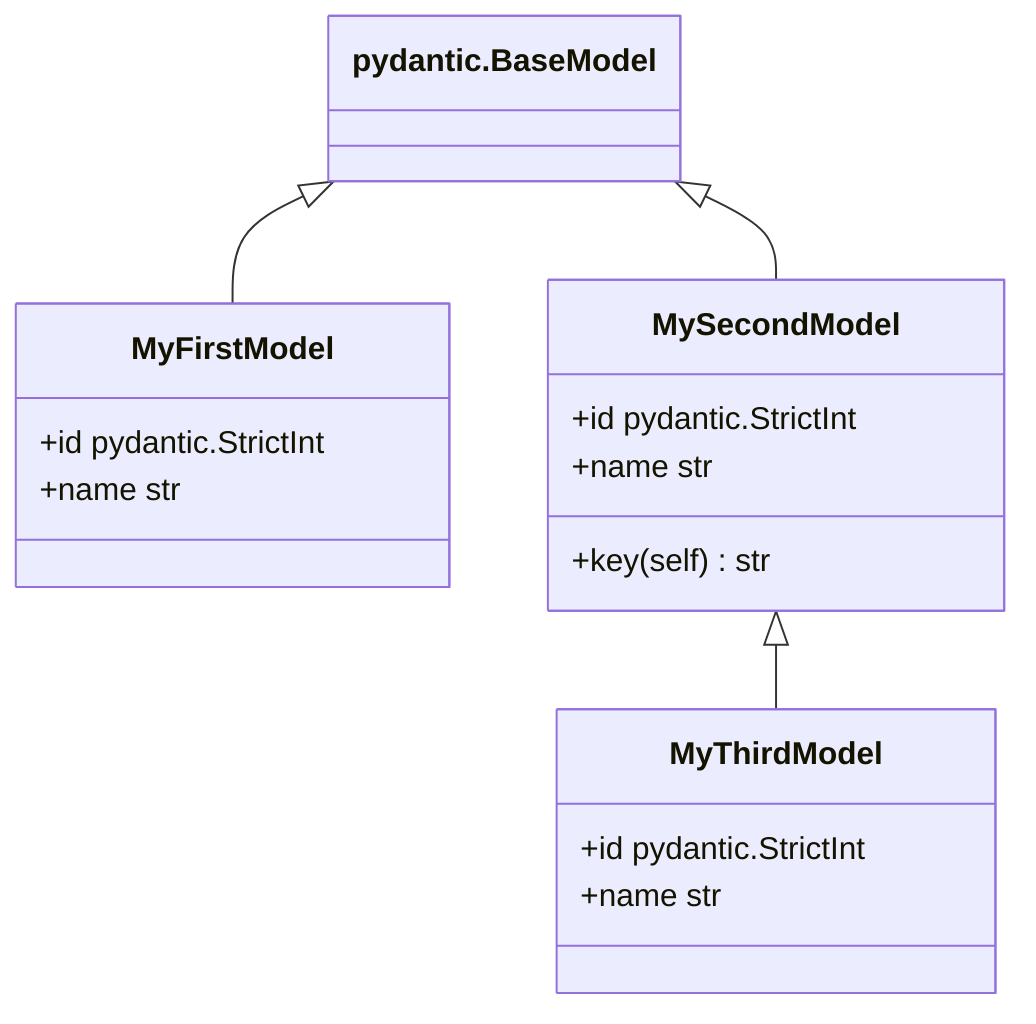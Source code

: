 classDiagram
    class `pydantic.BaseModel`
    `pydantic.BaseModel` <|-- MyFirstModel
    class MyFirstModel{
        +id pydantic.StrictInt
        +name str
    }
    `pydantic.BaseModel` <|-- MySecondModel
    class MySecondModel{
        +id pydantic.StrictInt
        +name str
        +key(self) str
    }
    MySecondModel <|-- MyThirdModel
    class MyThirdModel{
        +id pydantic.StrictInt
        +name str
    }